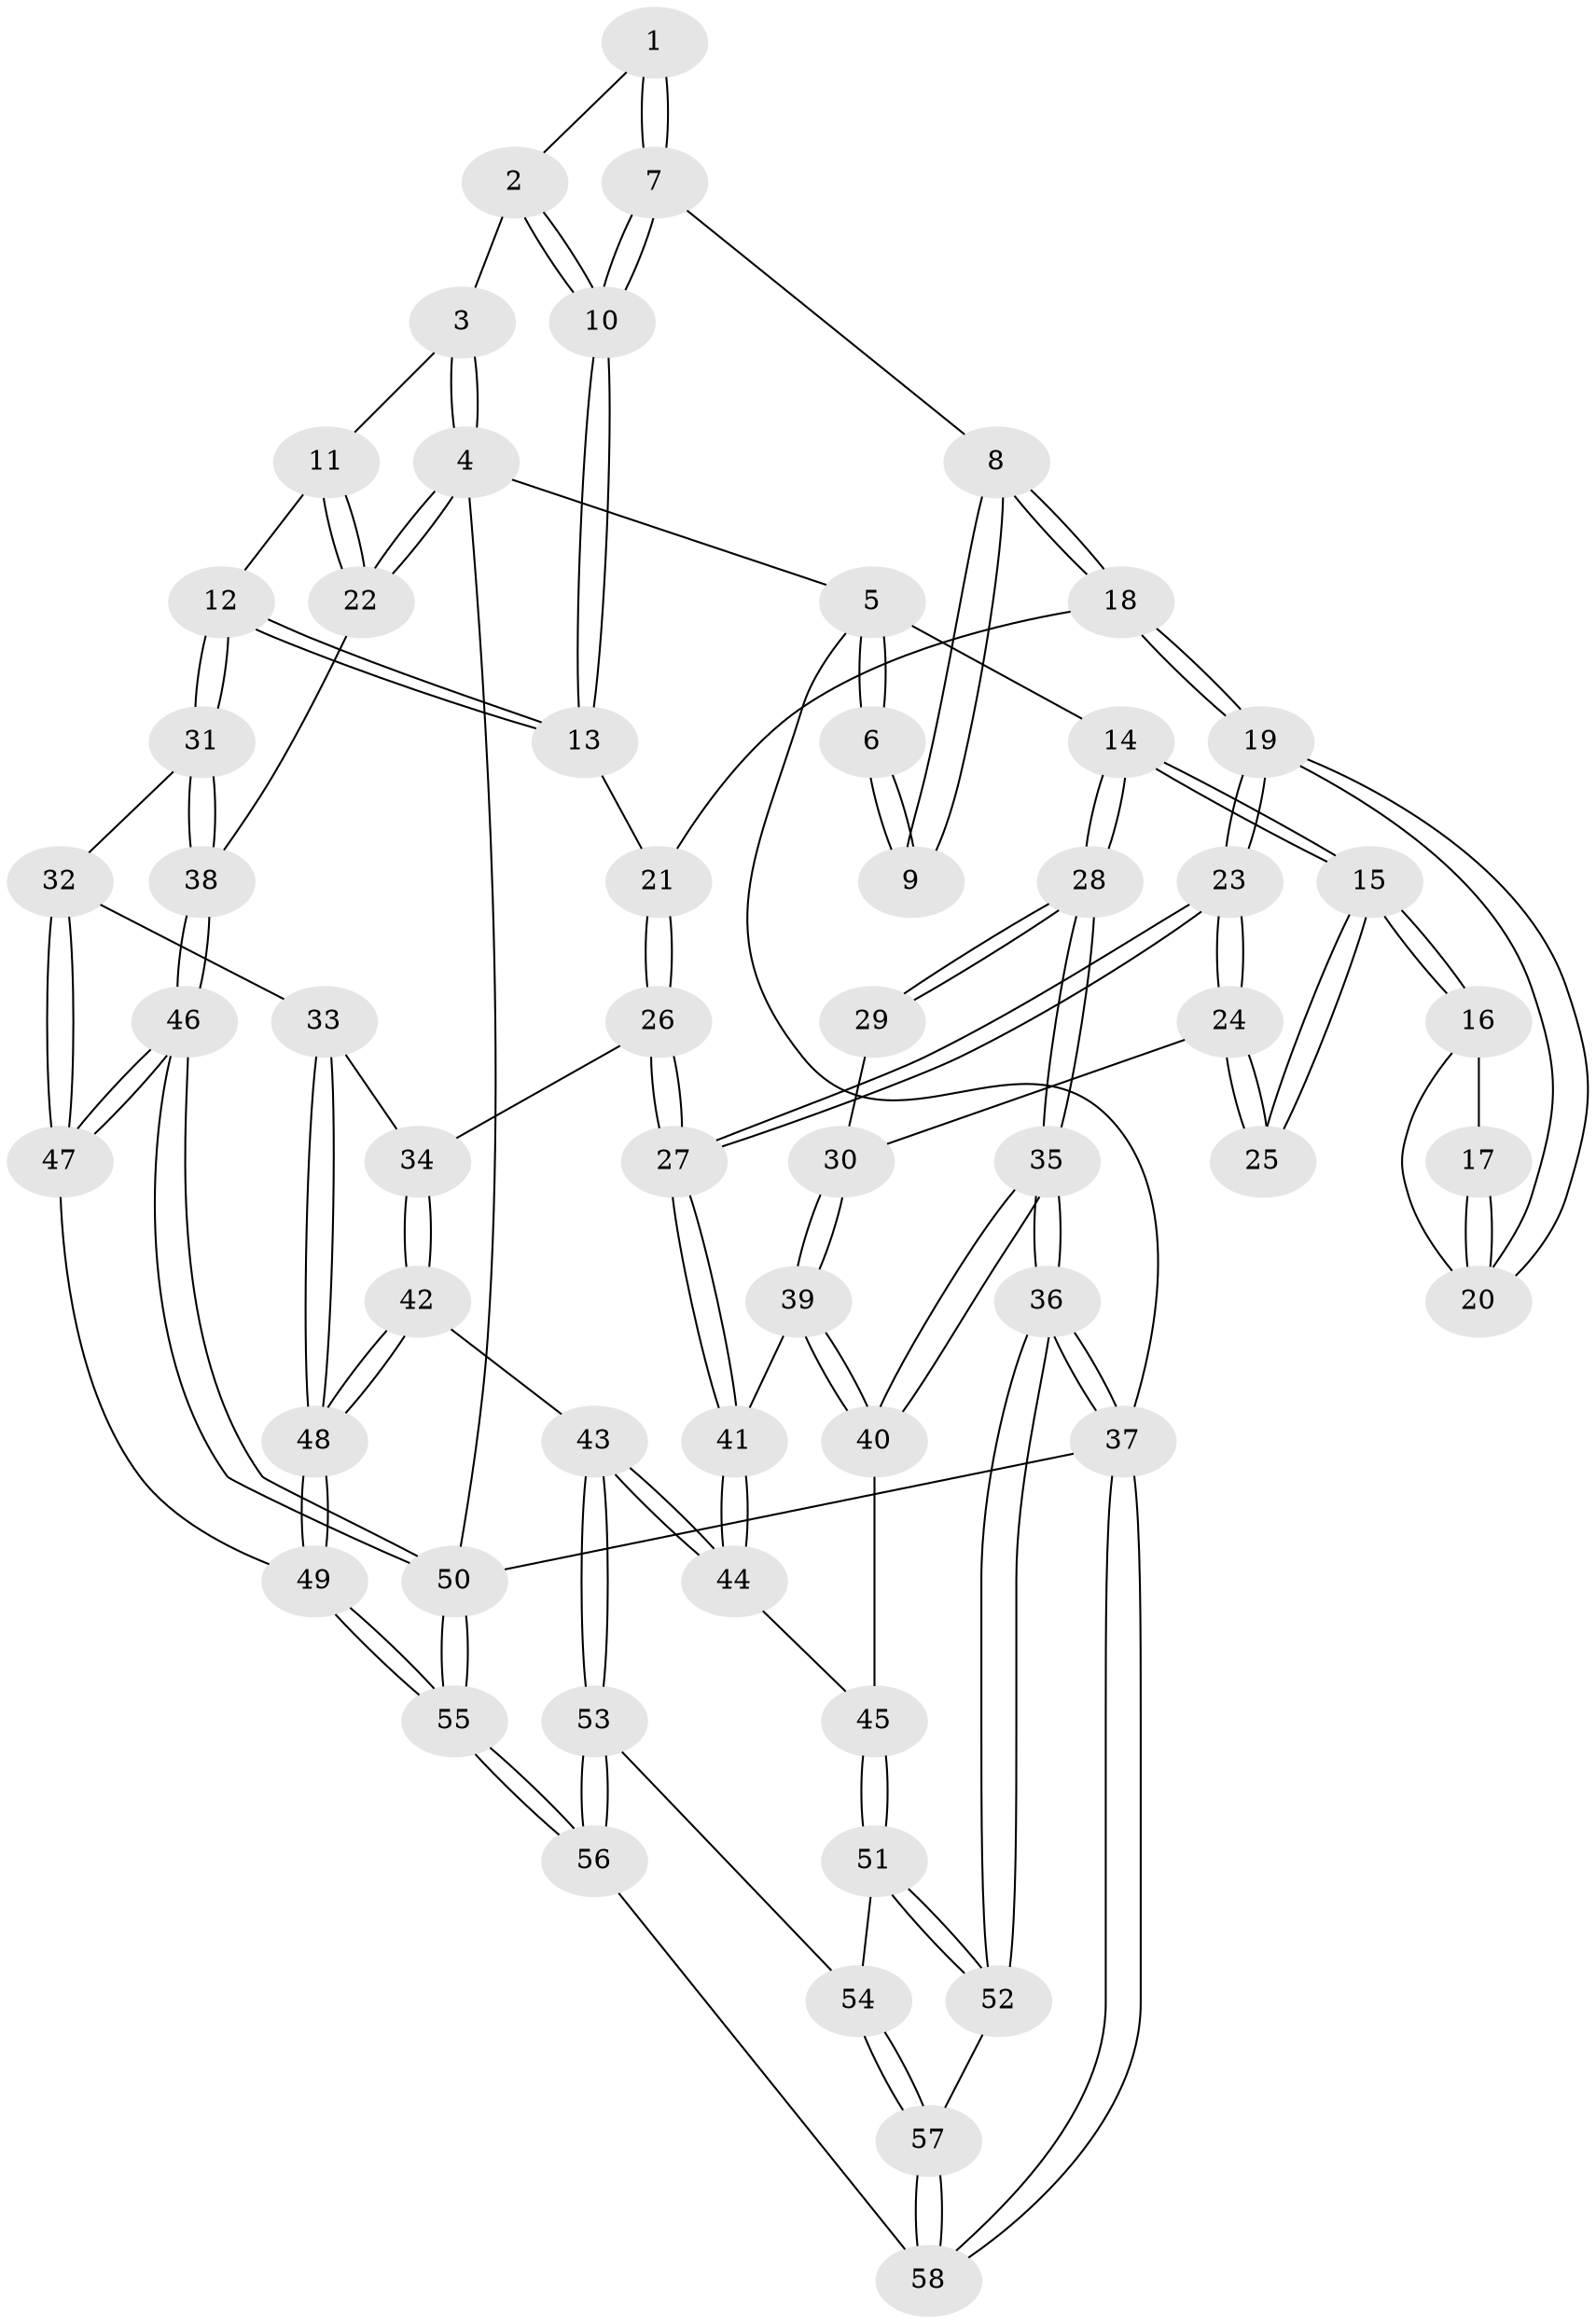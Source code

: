// Generated by graph-tools (version 1.1) at 2025/38/03/09/25 02:38:20]
// undirected, 58 vertices, 142 edges
graph export_dot {
graph [start="1"]
  node [color=gray90,style=filled];
  1 [pos="+0.5397208303169624+0"];
  2 [pos="+0.7106604723410598+0"];
  3 [pos="+0.9902955704407774+0"];
  4 [pos="+1+0"];
  5 [pos="+0+0"];
  6 [pos="+0.45866319715622994+0"];
  7 [pos="+0.46401067407789587+0.11990833721492339"];
  8 [pos="+0.4079678340493909+0.1421812208907013"];
  9 [pos="+0.3800922969096629+0.12518908848936738"];
  10 [pos="+0.6281363600527208+0.10839960067068546"];
  11 [pos="+0.8631826633091788+0.23168321110096715"];
  12 [pos="+0.6848609959743667+0.319357397983722"];
  13 [pos="+0.6521146535207298+0.2934296908193304"];
  14 [pos="+0+0"];
  15 [pos="+0+0"];
  16 [pos="+0.11931225493517118+0.06533618953491921"];
  17 [pos="+0.35931287106640486+0.12759978980882367"];
  18 [pos="+0.4679263833631681+0.28757048813780195"];
  19 [pos="+0.3057083145697619+0.3765487713308925"];
  20 [pos="+0.28731780042000543+0.31414975514784677"];
  21 [pos="+0.5550926169565521+0.3006868395529566"];
  22 [pos="+1+0.378253982226028"];
  23 [pos="+0.29652267688209294+0.3958793316439405"];
  24 [pos="+0.24332516508157265+0.4020036778203164"];
  25 [pos="+0.08654200960021871+0.2895568322280574"];
  26 [pos="+0.4596505423924436+0.49241408891330696"];
  27 [pos="+0.3433103732709069+0.4915317749775405"];
  28 [pos="+0+0.41523864608646394"];
  29 [pos="+0.07766542682931277+0.40904126399140833"];
  30 [pos="+0.14899079325476047+0.46370375824743065"];
  31 [pos="+0.7183320145220896+0.48653024724732497"];
  32 [pos="+0.712268400353627+0.5011591567055714"];
  33 [pos="+0.6892786845480465+0.518569337271671"];
  34 [pos="+0.47000961498915556+0.49712242779880456"];
  35 [pos="+0+0.5637619340547095"];
  36 [pos="+0+0.9711161492799935"];
  37 [pos="+0+1"];
  38 [pos="+1+0.47605912931738165"];
  39 [pos="+0.09014857240731809+0.5571203639699457"];
  40 [pos="+0.06699105051122904+0.5848193134919073"];
  41 [pos="+0.3354715423445806+0.5504351235011274"];
  42 [pos="+0.5155601680462903+0.7006850213481705"];
  43 [pos="+0.34726339840129733+0.6834112766635302"];
  44 [pos="+0.334663774632853+0.6599894105465514"];
  45 [pos="+0.11023632483012333+0.6328148545402352"];
  46 [pos="+1+1"];
  47 [pos="+0.8972774443622372+0.799312364976276"];
  48 [pos="+0.558346461695963+0.7128401915248507"];
  49 [pos="+0.5608690719057154+0.7190191946579824"];
  50 [pos="+1+1"];
  51 [pos="+0.11702624689540568+0.7854039023483431"];
  52 [pos="+0+0.8943107675983397"];
  53 [pos="+0.33291780733645826+0.7191911556231598"];
  54 [pos="+0.17930144150606195+0.8110210881430538"];
  55 [pos="+0.5779351589989075+1"];
  56 [pos="+0.401329736312579+1"];
  57 [pos="+0.2213035439805449+0.9615471615025172"];
  58 [pos="+0.36431955579680564+1"];
  1 -- 2;
  1 -- 7;
  1 -- 7;
  2 -- 3;
  2 -- 10;
  2 -- 10;
  3 -- 4;
  3 -- 4;
  3 -- 11;
  4 -- 5;
  4 -- 22;
  4 -- 22;
  4 -- 50;
  5 -- 6;
  5 -- 6;
  5 -- 14;
  5 -- 37;
  6 -- 9;
  6 -- 9;
  7 -- 8;
  7 -- 10;
  7 -- 10;
  8 -- 9;
  8 -- 9;
  8 -- 18;
  8 -- 18;
  10 -- 13;
  10 -- 13;
  11 -- 12;
  11 -- 22;
  11 -- 22;
  12 -- 13;
  12 -- 13;
  12 -- 31;
  12 -- 31;
  13 -- 21;
  14 -- 15;
  14 -- 15;
  14 -- 28;
  14 -- 28;
  15 -- 16;
  15 -- 16;
  15 -- 25;
  15 -- 25;
  16 -- 17;
  16 -- 20;
  17 -- 20;
  17 -- 20;
  18 -- 19;
  18 -- 19;
  18 -- 21;
  19 -- 20;
  19 -- 20;
  19 -- 23;
  19 -- 23;
  21 -- 26;
  21 -- 26;
  22 -- 38;
  23 -- 24;
  23 -- 24;
  23 -- 27;
  23 -- 27;
  24 -- 25;
  24 -- 25;
  24 -- 30;
  26 -- 27;
  26 -- 27;
  26 -- 34;
  27 -- 41;
  27 -- 41;
  28 -- 29;
  28 -- 29;
  28 -- 35;
  28 -- 35;
  29 -- 30;
  30 -- 39;
  30 -- 39;
  31 -- 32;
  31 -- 38;
  31 -- 38;
  32 -- 33;
  32 -- 47;
  32 -- 47;
  33 -- 34;
  33 -- 48;
  33 -- 48;
  34 -- 42;
  34 -- 42;
  35 -- 36;
  35 -- 36;
  35 -- 40;
  35 -- 40;
  36 -- 37;
  36 -- 37;
  36 -- 52;
  36 -- 52;
  37 -- 58;
  37 -- 58;
  37 -- 50;
  38 -- 46;
  38 -- 46;
  39 -- 40;
  39 -- 40;
  39 -- 41;
  40 -- 45;
  41 -- 44;
  41 -- 44;
  42 -- 43;
  42 -- 48;
  42 -- 48;
  43 -- 44;
  43 -- 44;
  43 -- 53;
  43 -- 53;
  44 -- 45;
  45 -- 51;
  45 -- 51;
  46 -- 47;
  46 -- 47;
  46 -- 50;
  46 -- 50;
  47 -- 49;
  48 -- 49;
  48 -- 49;
  49 -- 55;
  49 -- 55;
  50 -- 55;
  50 -- 55;
  51 -- 52;
  51 -- 52;
  51 -- 54;
  52 -- 57;
  53 -- 54;
  53 -- 56;
  53 -- 56;
  54 -- 57;
  54 -- 57;
  55 -- 56;
  55 -- 56;
  56 -- 58;
  57 -- 58;
  57 -- 58;
}
